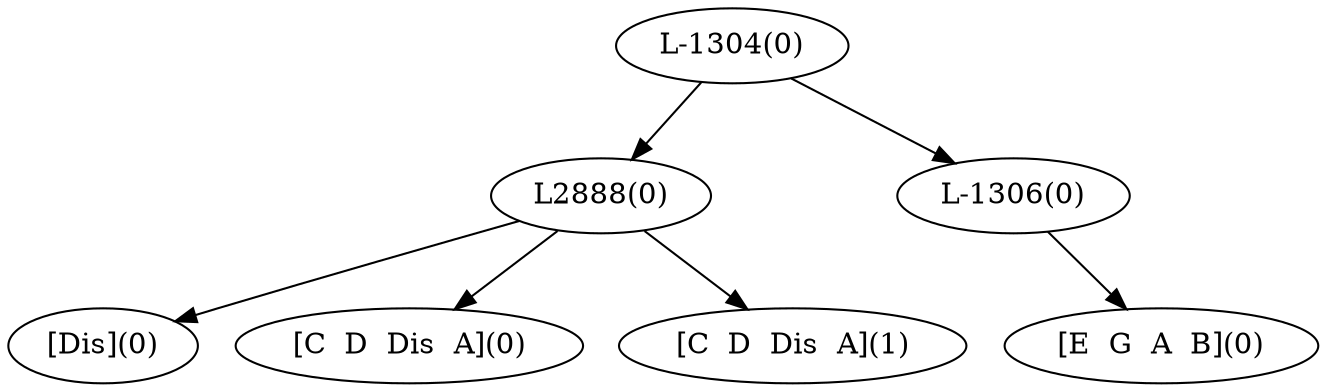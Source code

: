 digraph sample{
"L2888(0)"->"[Dis](0)"
"L2888(0)"->"[C  D  Dis  A](0)"
"L2888(0)"->"[C  D  Dis  A](1)"
"L-1306(0)"->"[E  G  A  B](0)"
"L-1304(0)"->"L2888(0)"
"L-1304(0)"->"L-1306(0)"
{rank = min; "L-1304(0)"}
{rank = same; "L2888(0)"; "L-1306(0)";}
{rank = max; "[C  D  Dis  A](0)"; "[C  D  Dis  A](1)"; "[Dis](0)"; "[E  G  A  B](0)";}
}